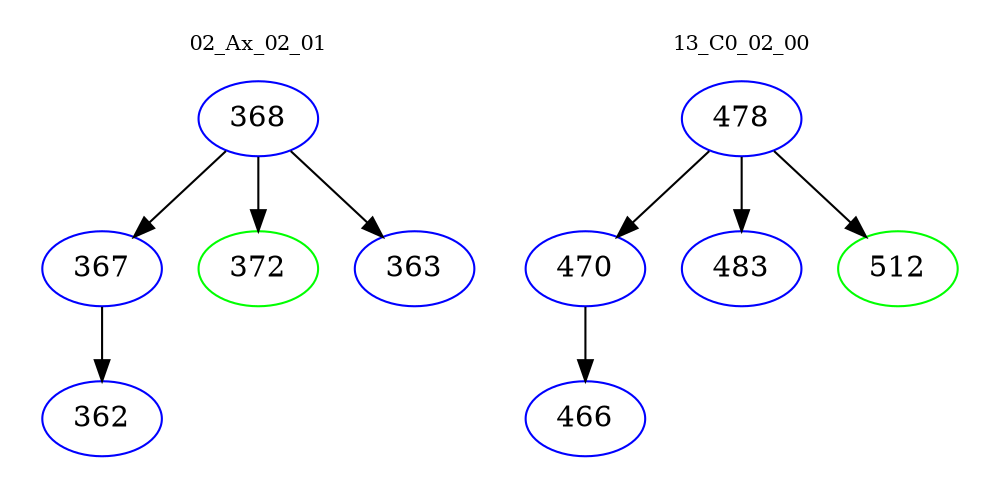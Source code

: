 digraph{
subgraph cluster_0 {
color = white
label = "02_Ax_02_01";
fontsize=10;
T0_368 [label="368", color="blue"]
T0_368 -> T0_367 [color="black"]
T0_367 [label="367", color="blue"]
T0_367 -> T0_362 [color="black"]
T0_362 [label="362", color="blue"]
T0_368 -> T0_372 [color="black"]
T0_372 [label="372", color="green"]
T0_368 -> T0_363 [color="black"]
T0_363 [label="363", color="blue"]
}
subgraph cluster_1 {
color = white
label = "13_C0_02_00";
fontsize=10;
T1_478 [label="478", color="blue"]
T1_478 -> T1_470 [color="black"]
T1_470 [label="470", color="blue"]
T1_470 -> T1_466 [color="black"]
T1_466 [label="466", color="blue"]
T1_478 -> T1_483 [color="black"]
T1_483 [label="483", color="blue"]
T1_478 -> T1_512 [color="black"]
T1_512 [label="512", color="green"]
}
}
